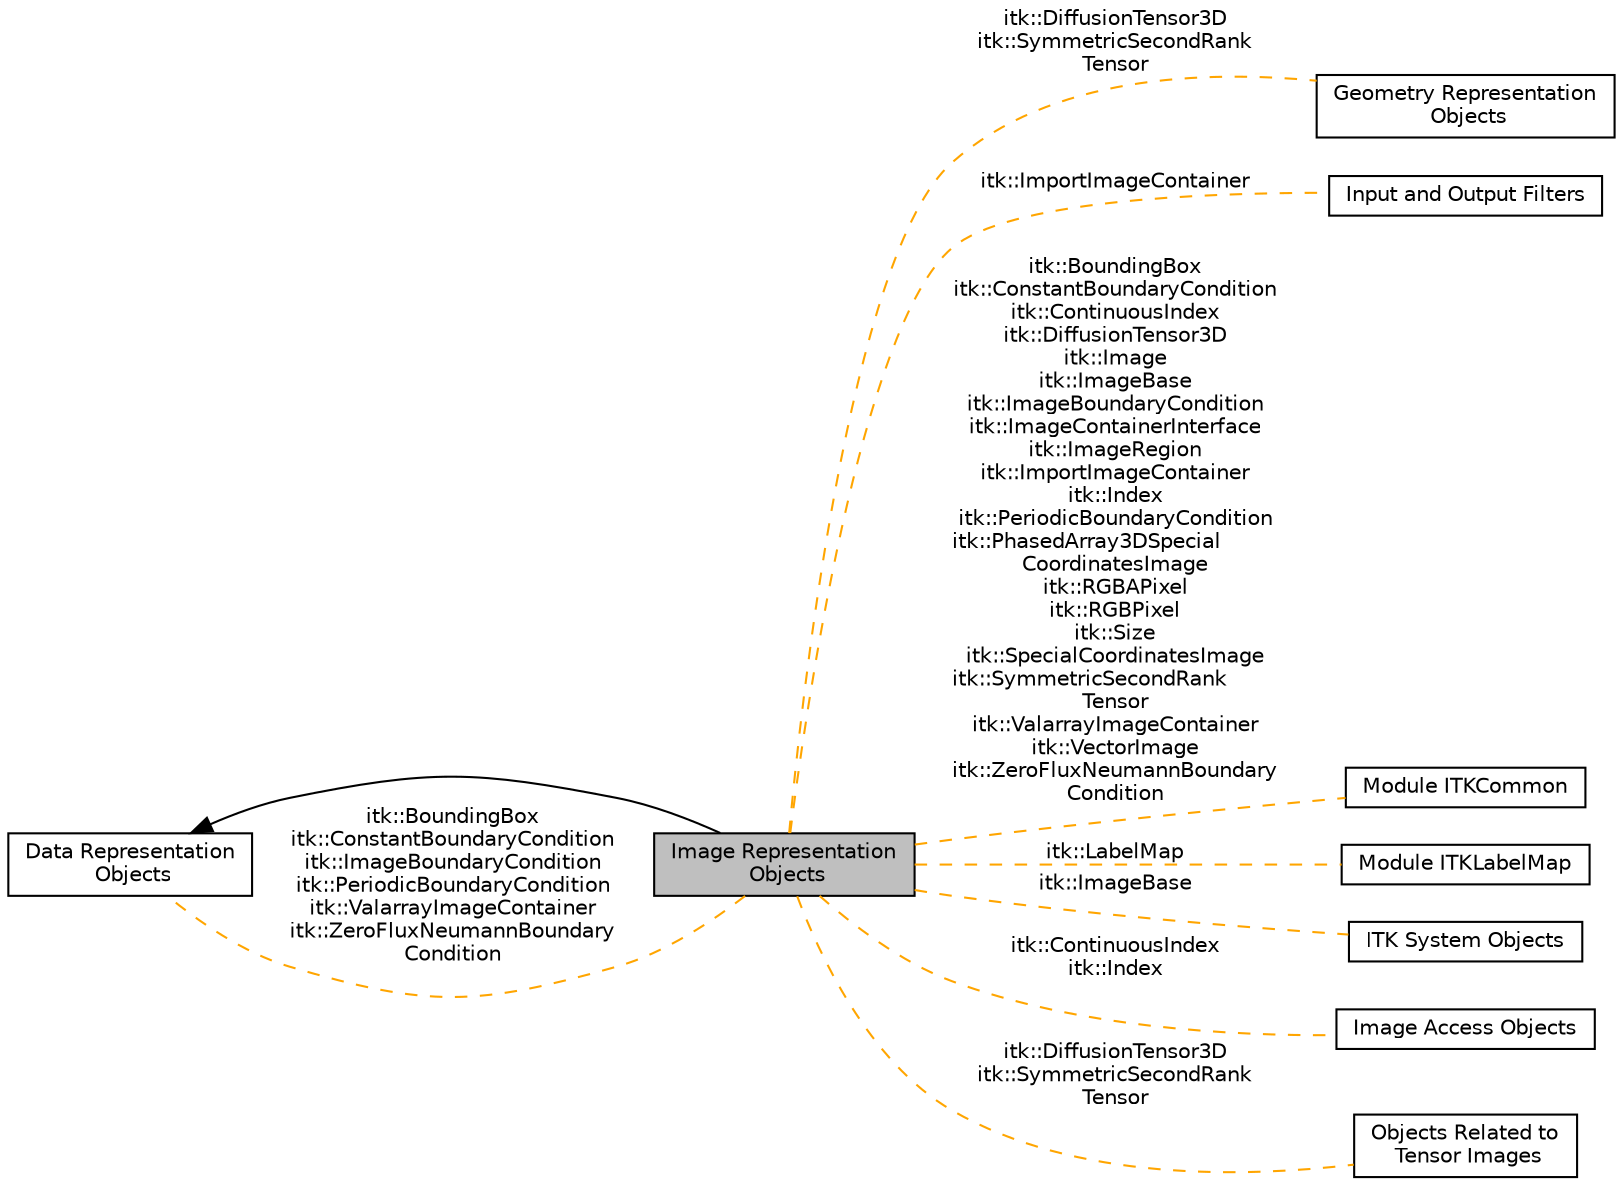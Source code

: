 digraph "Image Representation Objects"
{
  edge [fontname="Helvetica",fontsize="10",labelfontname="Helvetica",labelfontsize="10"];
  node [fontname="Helvetica",fontsize="10",shape=box];
  rankdir=LR;
  Node2 [label="Data Representation\l Objects",height=0.2,width=0.4,color="black", fillcolor="white", style="filled",URL="$group__DataRepresentation.html",tooltip=" "];
  Node6 [label="Geometry Representation\l Objects",height=0.2,width=0.4,color="black", fillcolor="white", style="filled",URL="$group__Geometry.html",tooltip=" "];
  Node8 [label="Input and Output Filters",height=0.2,width=0.4,color="black", fillcolor="white", style="filled",URL="$group__IOFilters.html",tooltip=" "];
  Node3 [label="Module ITKCommon",height=0.2,width=0.4,color="black", fillcolor="white", style="filled",URL="$group__ITKCommon.html",tooltip=" "];
  Node9 [label="Module ITKLabelMap",height=0.2,width=0.4,color="black", fillcolor="white", style="filled",URL="$group__ITKLabelMap.html",tooltip=" "];
  Node7 [label="ITK System Objects",height=0.2,width=0.4,color="black", fillcolor="white", style="filled",URL="$group__ITKSystemObjects.html",tooltip=" "];
  Node4 [label="Image Access Objects",height=0.2,width=0.4,color="black", fillcolor="white", style="filled",URL="$group__ImageAccess.html",tooltip=" "];
  Node1 [label="Image Representation\l Objects",height=0.2,width=0.4,color="black", fillcolor="grey75", style="filled", fontcolor="black",tooltip=" "];
  Node5 [label="Objects Related to\l Tensor Images",height=0.2,width=0.4,color="black", fillcolor="white", style="filled",URL="$group__TensorObjects.html",tooltip=" "];
  Node2->Node1 [shape=plaintext, dir="back", style="solid"];
  Node1->Node2 [shape=plaintext, label="itk::BoundingBox\nitk::ConstantBoundaryCondition\nitk::ImageBoundaryCondition\nitk::PeriodicBoundaryCondition\nitk::ValarrayImageContainer\nitk::ZeroFluxNeumannBoundary\lCondition", color="orange", dir="none", style="dashed"];
  Node1->Node3 [shape=plaintext, label="itk::BoundingBox\nitk::ConstantBoundaryCondition\nitk::ContinuousIndex\nitk::DiffusionTensor3D\nitk::Image\nitk::ImageBase\nitk::ImageBoundaryCondition\nitk::ImageContainerInterface\nitk::ImageRegion\nitk::ImportImageContainer\nitk::Index\nitk::PeriodicBoundaryCondition\nitk::PhasedArray3DSpecial\lCoordinatesImage\nitk::RGBAPixel\nitk::RGBPixel\nitk::Size\nitk::SpecialCoordinatesImage\nitk::SymmetricSecondRank\lTensor\nitk::ValarrayImageContainer\nitk::VectorImage\nitk::ZeroFluxNeumannBoundary\lCondition", color="orange", dir="none", style="dashed"];
  Node1->Node4 [shape=plaintext, label="itk::ContinuousIndex\nitk::Index", color="orange", dir="none", style="dashed"];
  Node1->Node5 [shape=plaintext, label="itk::DiffusionTensor3D\nitk::SymmetricSecondRank\lTensor", color="orange", dir="none", style="dashed"];
  Node1->Node6 [shape=plaintext, label="itk::DiffusionTensor3D\nitk::SymmetricSecondRank\lTensor", color="orange", dir="none", style="dashed"];
  Node1->Node7 [shape=plaintext, label="itk::ImageBase", color="orange", dir="none", style="dashed"];
  Node1->Node8 [shape=plaintext, label="itk::ImportImageContainer", color="orange", dir="none", style="dashed"];
  Node1->Node9 [shape=plaintext, label="itk::LabelMap", color="orange", dir="none", style="dashed"];
}
